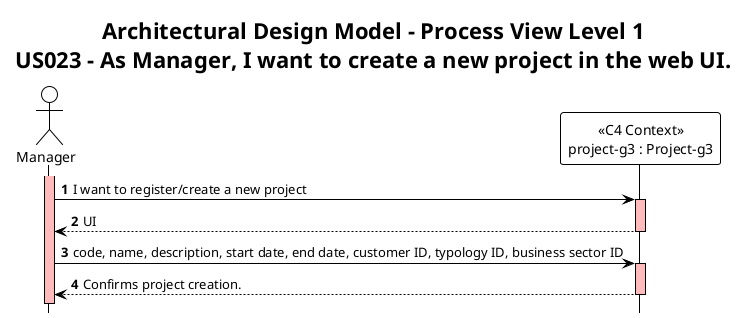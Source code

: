 @startuml
!theme plain
hide footbox
autonumber

skinparam sequence{
LifeLineBackgroundColor #FFBBBB
}

title "Architectural Design Model - Process View Level 1\nUS023 - As Manager, I want to create a new project in the web UI."

actor Manager
participant "<<C4 Context>>\nproject-g3 : Project-g3" as system

activate Manager
Manager -> system : I want to register/create a new project
activate system
system --> Manager : UI
deactivate system

Manager -> system: code, name, description, start date, end date, customer ID, typology ID, business sector ID
activate system
Manager <-- system: Confirms project creation.
deactivate system
@enduml